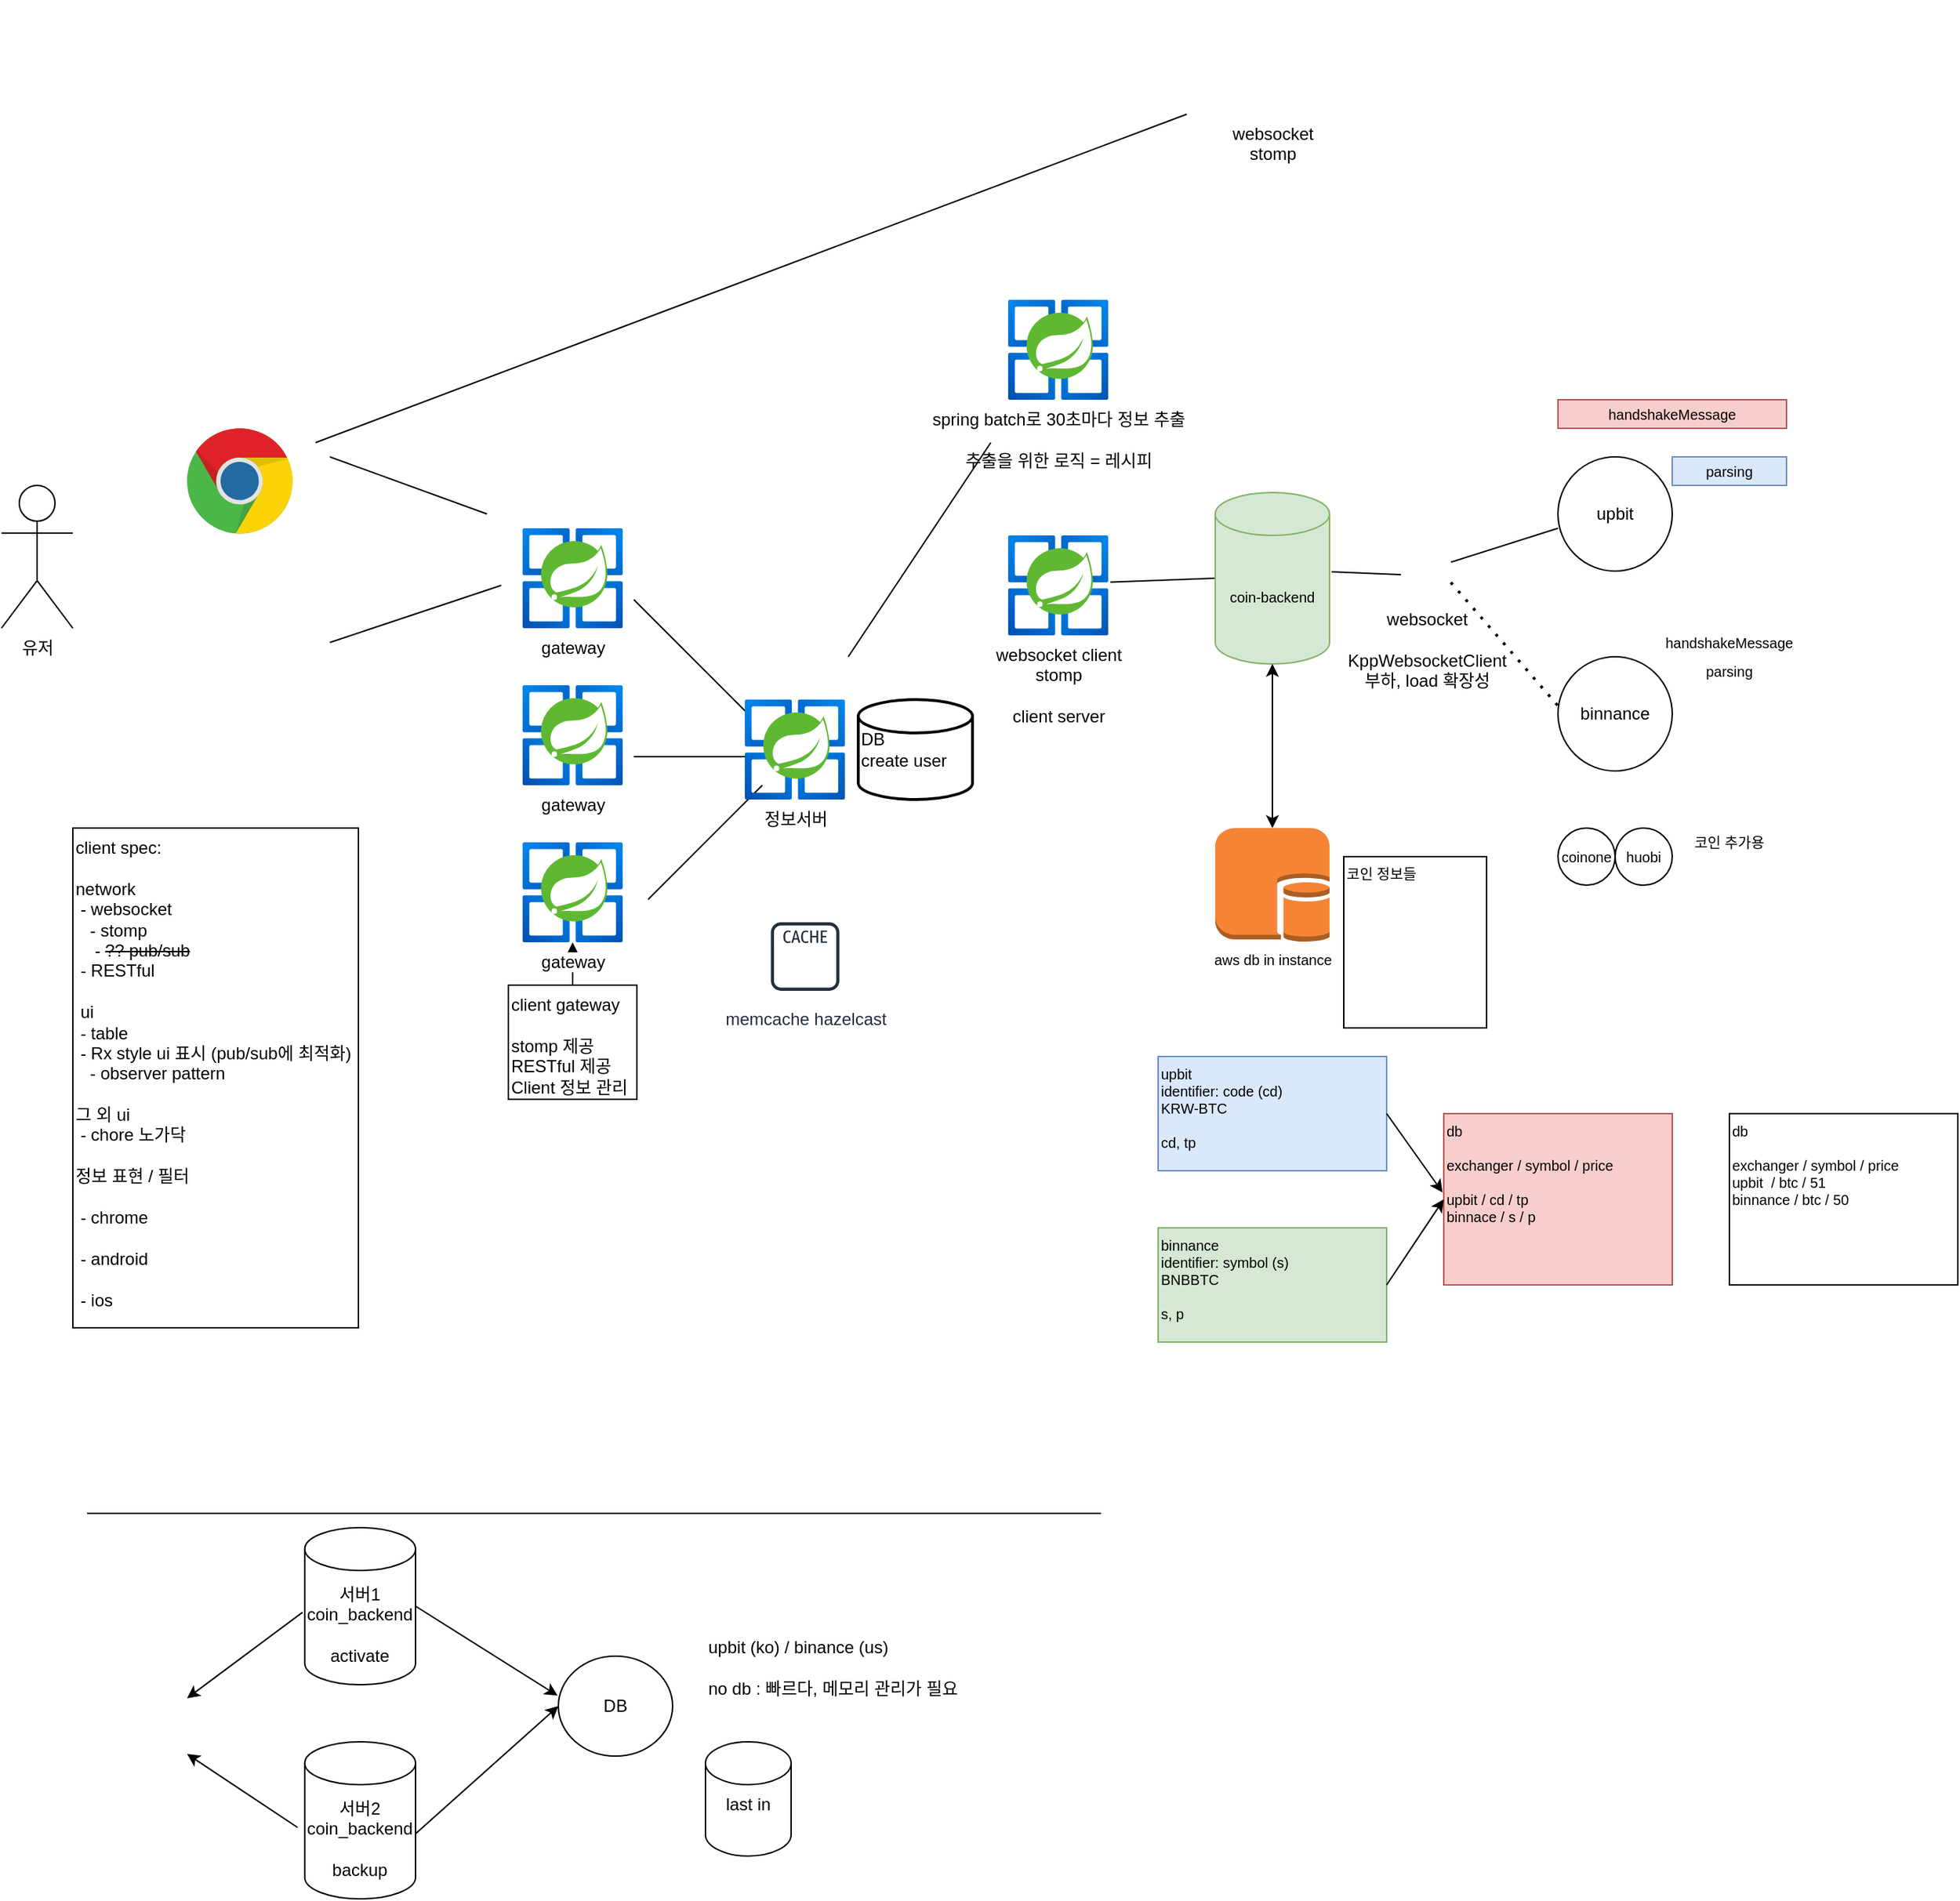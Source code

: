 <mxfile version="14.9.3" type="device"><diagram id="MfrwcYUPRsuYhZaAsXnw" name="Page-1"><mxGraphModel dx="1746" dy="2049" grid="1" gridSize="10" guides="1" tooltips="1" connect="1" arrows="1" fold="1" page="1" pageScale="1" pageWidth="850" pageHeight="1100" math="0" shadow="0"><root><mxCell id="0"/><mxCell id="1" parent="0"/><mxCell id="F0bUZJI3T8froH60MYZj-2" value="유저" style="shape=umlActor;verticalLabelPosition=bottom;verticalAlign=top;html=1;outlineConnect=0;" parent="1" vertex="1"><mxGeometry x="70" y="80" width="50" height="100" as="geometry"/></mxCell><mxCell id="F0bUZJI3T8froH60MYZj-5" value="" style="dashed=0;outlineConnect=0;html=1;align=center;labelPosition=center;verticalLabelPosition=bottom;verticalAlign=top;shape=mxgraph.weblogos.chrome" parent="1" vertex="1"><mxGeometry x="200" y="40" width="74.8" height="75.4" as="geometry"/></mxCell><mxCell id="F0bUZJI3T8froH60MYZj-6" value="" style="shape=image;html=1;verticalAlign=top;verticalLabelPosition=bottom;labelBackgroundColor=#ffffff;imageAspect=0;aspect=fixed;image=https://cdn3.iconfinder.com/data/icons/ultimate-social/150/26_android-128.png" parent="1" vertex="1"><mxGeometry x="192.4" y="120" width="90" height="90" as="geometry"/></mxCell><mxCell id="F0bUZJI3T8froH60MYZj-7" value="" style="shape=image;html=1;verticalAlign=top;verticalLabelPosition=bottom;labelBackgroundColor=#ffffff;imageAspect=0;aspect=fixed;image=https://cdn1.iconfinder.com/data/icons/system-black-circles/512/iOS-128.png" parent="1" vertex="1"><mxGeometry x="197.4" y="210" width="80" height="80" as="geometry"/></mxCell><mxCell id="F0bUZJI3T8froH60MYZj-8" value="client spec:&lt;br&gt;&lt;br&gt;network&lt;br&gt;&amp;nbsp;- websocket&lt;br&gt;&amp;nbsp; &amp;nbsp;- stomp&lt;br&gt;&amp;nbsp; &amp;nbsp; - &lt;strike&gt;?? pub/sub&lt;/strike&gt;&lt;br&gt;&amp;nbsp;- RESTful&lt;br&gt;&lt;br&gt;&amp;nbsp;ui&lt;br&gt;&amp;nbsp;- table&lt;br&gt;&amp;nbsp;- Rx style ui 표시 (pub/sub에 최적화)&lt;br&gt;&amp;nbsp; &amp;nbsp;- observer pattern&lt;br&gt;&lt;br&gt;그 외 ui&lt;br&gt;&amp;nbsp;- chore 노가닥&lt;br&gt;&lt;br&gt;정보 표현 / 필터&amp;nbsp;&lt;br&gt;&lt;br&gt;&amp;nbsp;- chrome&lt;br&gt;&lt;br&gt;&amp;nbsp;- android&lt;br&gt;&lt;br&gt;&amp;nbsp;- ios" style="rounded=0;whiteSpace=wrap;html=1;align=left;verticalAlign=top;" parent="1" vertex="1"><mxGeometry x="120" y="320" width="200" height="350" as="geometry"/></mxCell><mxCell id="F0bUZJI3T8froH60MYZj-9" value="gateway" style="aspect=fixed;html=1;points=[];align=center;image;fontSize=12;image=img/lib/azure2/compute/Azure_Spring_Cloud.svg;" parent="1" vertex="1"><mxGeometry x="432.81" y="110" width="74.38" height="70" as="geometry"/></mxCell><mxCell id="F0bUZJI3T8froH60MYZj-10" value="" style="endArrow=none;html=1;" parent="1" edge="1"><mxGeometry width="50" height="50" relative="1" as="geometry"><mxPoint x="300" y="60" as="sourcePoint"/><mxPoint x="410" y="100" as="targetPoint"/></mxGeometry></mxCell><mxCell id="F0bUZJI3T8froH60MYZj-11" value="" style="endArrow=none;html=1;" parent="1" edge="1"><mxGeometry width="50" height="50" relative="1" as="geometry"><mxPoint x="300" y="190" as="sourcePoint"/><mxPoint x="420" y="150" as="targetPoint"/></mxGeometry></mxCell><mxCell id="wuLwOvZrBhnyqyxHBXNX-1" value="" style="edgeStyle=orthogonalEdgeStyle;rounded=0;orthogonalLoop=1;jettySize=auto;html=1;" edge="1" parent="1" source="F0bUZJI3T8froH60MYZj-17" target="F0bUZJI3T8froH60MYZj-20"><mxGeometry relative="1" as="geometry"/></mxCell><mxCell id="F0bUZJI3T8froH60MYZj-17" value="client gateway&lt;br&gt;&lt;br&gt;&lt;span style=&quot;text-align: center ; background-color: rgb(255 , 255 , 255)&quot;&gt;stomp 제공&lt;/span&gt;&lt;br style=&quot;text-align: center&quot;&gt;&lt;span style=&quot;text-align: center ; background-color: rgb(255 , 255 , 255)&quot;&gt;RESTful 제공&lt;/span&gt;&lt;br style=&quot;text-align: center&quot;&gt;&lt;span style=&quot;text-align: center ; background-color: rgb(255 , 255 , 255)&quot;&gt;Client 정보 관리&amp;nbsp;&lt;/span&gt;" style="rounded=0;whiteSpace=wrap;html=1;align=left;verticalAlign=top;" parent="1" vertex="1"><mxGeometry x="425" y="430" width="90" height="80" as="geometry"/></mxCell><mxCell id="F0bUZJI3T8froH60MYZj-19" value="gateway" style="aspect=fixed;html=1;points=[];align=center;image;fontSize=12;image=img/lib/azure2/compute/Azure_Spring_Cloud.svg;" parent="1" vertex="1"><mxGeometry x="432.81" y="220" width="74.38" height="70" as="geometry"/></mxCell><mxCell id="F0bUZJI3T8froH60MYZj-20" value="gateway" style="aspect=fixed;html=1;points=[];align=center;image;fontSize=12;image=img/lib/azure2/compute/Azure_Spring_Cloud.svg;" parent="1" vertex="1"><mxGeometry x="432.81" y="330" width="74.38" height="70" as="geometry"/></mxCell><mxCell id="F0bUZJI3T8froH60MYZj-22" value="&lt;br&gt;DB&lt;br&gt;create user" style="strokeWidth=2;html=1;shape=mxgraph.flowchart.database;whiteSpace=wrap;align=left;verticalAlign=top;" parent="1" vertex="1"><mxGeometry x="670" y="230" width="80" height="70" as="geometry"/></mxCell><mxCell id="F0bUZJI3T8froH60MYZj-23" value="memcache hazelcast" style="outlineConnect=0;fontColor=#232F3E;gradientColor=none;strokeColor=#232F3E;fillColor=#ffffff;dashed=0;verticalLabelPosition=bottom;verticalAlign=top;align=center;html=1;fontSize=12;fontStyle=0;aspect=fixed;shape=mxgraph.aws4.resourceIcon;resIcon=mxgraph.aws4.cache_node;" parent="1" vertex="1"><mxGeometry x="602.81" y="380" width="60" height="60" as="geometry"/></mxCell><mxCell id="F0bUZJI3T8froH60MYZj-26" value="websocket client&lt;br&gt;stomp&lt;br&gt;&lt;br&gt;client server" style="aspect=fixed;html=1;points=[];align=center;image;fontSize=12;image=img/lib/azure2/compute/Azure_Spring_Cloud.svg;" parent="1" vertex="1"><mxGeometry x="772.81" y="115" width="74.38" height="70" as="geometry"/></mxCell><mxCell id="F0bUZJI3T8froH60MYZj-30" value="" style="endArrow=none;html=1;entryX=0;entryY=0.5;entryDx=0;entryDy=0;entryPerimeter=0;exitX=0.992;exitY=0.467;exitDx=0;exitDy=0;exitPerimeter=0;" parent="1" source="F0bUZJI3T8froH60MYZj-26" target="wuLwOvZrBhnyqyxHBXNX-14" edge="1"><mxGeometry width="50" height="50" relative="1" as="geometry"><mxPoint x="792.81" y="255" as="sourcePoint"/><mxPoint x="902.81" y="150" as="targetPoint"/></mxGeometry></mxCell><mxCell id="F0bUZJI3T8froH60MYZj-31" value="spring batch로 30초마다 정보 추출&lt;br&gt;&lt;br&gt;추출을 위한 로직 = 레시피" style="aspect=fixed;html=1;points=[];align=center;image;fontSize=12;image=img/lib/azure2/compute/Azure_Spring_Cloud.svg;" parent="1" vertex="1"><mxGeometry x="772.81" y="-50" width="74.38" height="70" as="geometry"/></mxCell><mxCell id="F0bUZJI3T8froH60MYZj-33" value="" style="endArrow=none;html=1;" parent="1" edge="1"><mxGeometry width="50" height="50" relative="1" as="geometry"><mxPoint x="663" y="200" as="sourcePoint"/><mxPoint x="762.81" y="50" as="targetPoint"/></mxGeometry></mxCell><mxCell id="F0bUZJI3T8froH60MYZj-34" value="" style="endArrow=none;html=1;" parent="1" edge="1"><mxGeometry width="50" height="50" relative="1" as="geometry"><mxPoint x="512.81" y="160" as="sourcePoint"/><mxPoint x="592.81" y="240" as="targetPoint"/></mxGeometry></mxCell><mxCell id="F0bUZJI3T8froH60MYZj-35" value="" style="endArrow=none;html=1;" parent="1" edge="1"><mxGeometry width="50" height="50" relative="1" as="geometry"><mxPoint x="512.81" y="270" as="sourcePoint"/><mxPoint x="592.81" y="270" as="targetPoint"/></mxGeometry></mxCell><mxCell id="F0bUZJI3T8froH60MYZj-36" value="" style="endArrow=none;html=1;" parent="1" edge="1"><mxGeometry width="50" height="50" relative="1" as="geometry"><mxPoint x="522.81" y="370" as="sourcePoint"/><mxPoint x="602.81" y="290" as="targetPoint"/></mxGeometry></mxCell><mxCell id="F0bUZJI3T8froH60MYZj-37" value="정보서버" style="aspect=fixed;html=1;points=[];align=center;image;fontSize=12;image=img/lib/azure2/compute/Azure_Spring_Cloud.svg;" parent="1" vertex="1"><mxGeometry x="588.43" y="230" width="74.38" height="70" as="geometry"/></mxCell><mxCell id="F0bUZJI3T8froH60MYZj-38" value="websocket&lt;br&gt;stomp" style="shape=image;html=1;verticalAlign=top;verticalLabelPosition=bottom;labelBackgroundColor=#ffffff;imageAspect=0;aspect=fixed;image=https://cdn0.iconfinder.com/data/icons/business-collection-2027/58/coin-10-128.png;imageBackground=#ffffff;" parent="1" vertex="1"><mxGeometry x="920" y="-260" width="80" height="80" as="geometry"/></mxCell><mxCell id="F0bUZJI3T8froH60MYZj-39" value="" style="endArrow=none;html=1;" parent="1" edge="1"><mxGeometry width="50" height="50" relative="1" as="geometry"><mxPoint x="290" y="50" as="sourcePoint"/><mxPoint x="900" y="-180" as="targetPoint"/></mxGeometry></mxCell><mxCell id="TltdE8Ugvq_6mEnm9OVa-1" value="" style="shape=image;html=1;verticalAlign=top;verticalLabelPosition=bottom;labelBackgroundColor=#ffffff;imageAspect=0;aspect=fixed;image=https://cdn3.iconfinder.com/data/icons/payment-method-1/64/_bitcoin-128.png" parent="1" vertex="1"><mxGeometry x="122" y="910" width="78" height="78" as="geometry"/></mxCell><mxCell id="TltdE8Ugvq_6mEnm9OVa-5" value="" style="endArrow=none;html=1;" parent="1" edge="1"><mxGeometry width="50" height="50" relative="1" as="geometry"><mxPoint x="130" y="800" as="sourcePoint"/><mxPoint x="840" y="800" as="targetPoint"/></mxGeometry></mxCell><mxCell id="TltdE8Ugvq_6mEnm9OVa-6" value="서버1&lt;br&gt;coin_backend&lt;br&gt;&lt;br&gt;activate" style="shape=cylinder3;whiteSpace=wrap;html=1;boundedLbl=1;backgroundOutline=1;size=15;" parent="1" vertex="1"><mxGeometry x="282.4" y="810" width="77.6" height="110" as="geometry"/></mxCell><mxCell id="TltdE8Ugvq_6mEnm9OVa-7" value="" style="endArrow=classic;html=1;entryX=1;entryY=0.25;entryDx=0;entryDy=0;exitX=-0.02;exitY=0.539;exitDx=0;exitDy=0;exitPerimeter=0;" parent="1" source="TltdE8Ugvq_6mEnm9OVa-6" target="TltdE8Ugvq_6mEnm9OVa-1" edge="1"><mxGeometry width="50" height="50" relative="1" as="geometry"><mxPoint x="240" y="900" as="sourcePoint"/><mxPoint x="290" y="850" as="targetPoint"/></mxGeometry></mxCell><mxCell id="TltdE8Ugvq_6mEnm9OVa-9" value="" style="endArrow=classic;html=1;entryX=1;entryY=0.75;entryDx=0;entryDy=0;exitX=0;exitY=0.5;exitDx=0;exitDy=0;exitPerimeter=0;" parent="1" target="TltdE8Ugvq_6mEnm9OVa-1" edge="1"><mxGeometry width="50" height="50" relative="1" as="geometry"><mxPoint x="277.4" y="1020" as="sourcePoint"/><mxPoint x="290" y="950" as="targetPoint"/></mxGeometry></mxCell><mxCell id="TltdE8Ugvq_6mEnm9OVa-10" value="서버2&lt;br&gt;coin_backend&lt;br&gt;&lt;br&gt;backup" style="shape=cylinder3;whiteSpace=wrap;html=1;boundedLbl=1;backgroundOutline=1;size=15;" parent="1" vertex="1"><mxGeometry x="282.4" y="960" width="77.6" height="110" as="geometry"/></mxCell><mxCell id="TltdE8Ugvq_6mEnm9OVa-11" value="DB" style="ellipse;whiteSpace=wrap;html=1;" parent="1" vertex="1"><mxGeometry x="460" y="900" width="80" height="70" as="geometry"/></mxCell><mxCell id="TltdE8Ugvq_6mEnm9OVa-12" value="" style="endArrow=classic;html=1;exitX=1;exitY=0.5;exitDx=0;exitDy=0;exitPerimeter=0;entryX=-0.007;entryY=0.395;entryDx=0;entryDy=0;entryPerimeter=0;" parent="1" source="TltdE8Ugvq_6mEnm9OVa-6" target="TltdE8Ugvq_6mEnm9OVa-11" edge="1"><mxGeometry width="50" height="50" relative="1" as="geometry"><mxPoint x="380" y="880" as="sourcePoint"/><mxPoint x="430" y="830" as="targetPoint"/></mxGeometry></mxCell><mxCell id="TltdE8Ugvq_6mEnm9OVa-13" value="" style="endArrow=classic;html=1;entryX=0;entryY=0.5;entryDx=0;entryDy=0;exitX=1.004;exitY=0.583;exitDx=0;exitDy=0;exitPerimeter=0;" parent="1" source="TltdE8Ugvq_6mEnm9OVa-10" target="TltdE8Ugvq_6mEnm9OVa-11" edge="1"><mxGeometry width="50" height="50" relative="1" as="geometry"><mxPoint x="400" y="1010" as="sourcePoint"/><mxPoint x="450" y="960" as="targetPoint"/></mxGeometry></mxCell><mxCell id="TltdE8Ugvq_6mEnm9OVa-18" value="upbit (ko) / binance (us)&lt;br&gt;&lt;br&gt;no db : 빠르다, 메모리 관리가 필요" style="text;html=1;strokeColor=none;fillColor=none;align=left;verticalAlign=top;whiteSpace=wrap;rounded=0;" parent="1" vertex="1"><mxGeometry x="563" y="880" width="197" height="80" as="geometry"/></mxCell><mxCell id="TltdE8Ugvq_6mEnm9OVa-19" value="last in" style="shape=cylinder3;whiteSpace=wrap;html=1;boundedLbl=1;backgroundOutline=1;size=15;verticalAlign=top;" parent="1" vertex="1"><mxGeometry x="563" y="960" width="60" height="80" as="geometry"/></mxCell><mxCell id="wuLwOvZrBhnyqyxHBXNX-2" value="upbit" style="ellipse;whiteSpace=wrap;html=1;" vertex="1" parent="1"><mxGeometry x="1160" y="60" width="80" height="80" as="geometry"/></mxCell><mxCell id="wuLwOvZrBhnyqyxHBXNX-3" value="binnance" style="ellipse;whiteSpace=wrap;html=1;" vertex="1" parent="1"><mxGeometry x="1160" y="200" width="80" height="80" as="geometry"/></mxCell><mxCell id="wuLwOvZrBhnyqyxHBXNX-4" value="coinone" style="ellipse;whiteSpace=wrap;html=1;fontSize=10;" vertex="1" parent="1"><mxGeometry x="1160" y="320" width="40" height="40" as="geometry"/></mxCell><mxCell id="wuLwOvZrBhnyqyxHBXNX-5" value="huobi" style="ellipse;whiteSpace=wrap;html=1;fontSize=10;" vertex="1" parent="1"><mxGeometry x="1200" y="320" width="40" height="40" as="geometry"/></mxCell><mxCell id="wuLwOvZrBhnyqyxHBXNX-6" value="코인 추가용" style="text;html=1;strokeColor=none;fillColor=none;align=center;verticalAlign=middle;whiteSpace=wrap;rounded=0;fontSize=10;" vertex="1" parent="1"><mxGeometry x="1240" y="320" width="80" height="20" as="geometry"/></mxCell><mxCell id="wuLwOvZrBhnyqyxHBXNX-7" value="handshakeMessage" style="text;html=1;strokeColor=#b85450;fillColor=#f8cecc;align=center;verticalAlign=middle;whiteSpace=wrap;rounded=0;fontSize=10;" vertex="1" parent="1"><mxGeometry x="1160" y="20" width="160" height="20" as="geometry"/></mxCell><mxCell id="wuLwOvZrBhnyqyxHBXNX-8" value="handshakeMessage" style="text;html=1;strokeColor=none;fillColor=none;align=center;verticalAlign=middle;whiteSpace=wrap;rounded=0;fontSize=10;" vertex="1" parent="1"><mxGeometry x="1200" y="180" width="160" height="20" as="geometry"/></mxCell><mxCell id="wuLwOvZrBhnyqyxHBXNX-9" value="parsing" style="text;html=1;strokeColor=#6c8ebf;fillColor=#dae8fc;align=center;verticalAlign=middle;whiteSpace=wrap;rounded=0;fontSize=10;" vertex="1" parent="1"><mxGeometry x="1240" y="60" width="80" height="20" as="geometry"/></mxCell><mxCell id="wuLwOvZrBhnyqyxHBXNX-10" value="parsing" style="text;html=1;strokeColor=none;fillColor=none;align=center;verticalAlign=middle;whiteSpace=wrap;rounded=0;fontSize=10;" vertex="1" parent="1"><mxGeometry x="1240" y="200" width="80" height="20" as="geometry"/></mxCell><mxCell id="wuLwOvZrBhnyqyxHBXNX-11" value="" style="endArrow=none;html=1;fontSize=10;exitX=1.018;exitY=0.462;exitDx=0;exitDy=0;exitPerimeter=0;entryX=0;entryY=0.5;entryDx=0;entryDy=0;entryPerimeter=0;" edge="1" parent="1" source="wuLwOvZrBhnyqyxHBXNX-14" target="wuLwOvZrBhnyqyxHBXNX-16"><mxGeometry width="50" height="50" relative="1" as="geometry"><mxPoint x="980" y="110" as="sourcePoint"/><mxPoint x="1030" y="100" as="targetPoint"/></mxGeometry></mxCell><mxCell id="wuLwOvZrBhnyqyxHBXNX-14" value="coin-backend" style="shape=cylinder3;whiteSpace=wrap;html=1;boundedLbl=1;backgroundOutline=1;size=15;fontSize=10;fillColor=#d5e8d4;strokeColor=#82b366;" vertex="1" parent="1"><mxGeometry x="920" y="85" width="80" height="120" as="geometry"/></mxCell><mxCell id="wuLwOvZrBhnyqyxHBXNX-16" value="websocket&lt;br&gt;&lt;br&gt;KppWebsocketClient&lt;br&gt;부하, load 확장성" style="shape=image;html=1;verticalAlign=top;verticalLabelPosition=bottom;labelBackgroundColor=#ffffff;imageAspect=0;aspect=fixed;image=https://cdn0.iconfinder.com/data/icons/business-collection-2027/58/coin-10-128.png;imageBackground=#ffffff;" vertex="1" parent="1"><mxGeometry x="1050" y="125" width="35" height="35" as="geometry"/></mxCell><mxCell id="wuLwOvZrBhnyqyxHBXNX-17" value="" style="endArrow=none;html=1;fontSize=10;exitX=1;exitY=0.25;exitDx=0;exitDy=0;entryX=0;entryY=0.625;entryDx=0;entryDy=0;entryPerimeter=0;" edge="1" parent="1" source="wuLwOvZrBhnyqyxHBXNX-16" target="wuLwOvZrBhnyqyxHBXNX-2"><mxGeometry width="50" height="50" relative="1" as="geometry"><mxPoint x="1100" y="160" as="sourcePoint"/><mxPoint x="1120" y="130" as="targetPoint"/></mxGeometry></mxCell><mxCell id="wuLwOvZrBhnyqyxHBXNX-19" value="" style="endArrow=none;dashed=1;html=1;dashPattern=1 3;strokeWidth=2;fontSize=10;entryX=0.971;entryY=0.625;entryDx=0;entryDy=0;entryPerimeter=0;exitX=-0.004;exitY=0.425;exitDx=0;exitDy=0;exitPerimeter=0;" edge="1" parent="1" source="wuLwOvZrBhnyqyxHBXNX-3" target="wuLwOvZrBhnyqyxHBXNX-16"><mxGeometry width="50" height="50" relative="1" as="geometry"><mxPoint x="1130" y="220" as="sourcePoint"/><mxPoint x="1180" y="170" as="targetPoint"/></mxGeometry></mxCell><mxCell id="wuLwOvZrBhnyqyxHBXNX-20" value="aws db in instance" style="outlineConnect=0;dashed=0;verticalLabelPosition=bottom;verticalAlign=top;align=center;html=1;shape=mxgraph.aws3.db_on_instance;fillColor=#F58534;gradientColor=none;fontSize=10;" vertex="1" parent="1"><mxGeometry x="920" y="320" width="80" height="80" as="geometry"/></mxCell><mxCell id="wuLwOvZrBhnyqyxHBXNX-22" value="" style="endArrow=classic;startArrow=classic;html=1;fontSize=10;entryX=0.5;entryY=1;entryDx=0;entryDy=0;entryPerimeter=0;" edge="1" parent="1" source="wuLwOvZrBhnyqyxHBXNX-20" target="wuLwOvZrBhnyqyxHBXNX-14"><mxGeometry width="50" height="50" relative="1" as="geometry"><mxPoint x="950" y="280" as="sourcePoint"/><mxPoint x="970" y="240" as="targetPoint"/></mxGeometry></mxCell><mxCell id="wuLwOvZrBhnyqyxHBXNX-23" value="코인 정보들&lt;br&gt;" style="rounded=0;whiteSpace=wrap;html=1;fontSize=10;verticalAlign=top;align=left;" vertex="1" parent="1"><mxGeometry x="1010" y="340" width="100" height="120" as="geometry"/></mxCell><mxCell id="wuLwOvZrBhnyqyxHBXNX-24" value="upbit&lt;br&gt;identifier: code (cd)&lt;br&gt;KRW-BTC&lt;br&gt;&lt;br&gt;cd, tp" style="rounded=0;whiteSpace=wrap;html=1;fontSize=10;align=left;verticalAlign=top;fillColor=#dae8fc;strokeColor=#6c8ebf;" vertex="1" parent="1"><mxGeometry x="880" y="480" width="160" height="80" as="geometry"/></mxCell><mxCell id="wuLwOvZrBhnyqyxHBXNX-25" value="binnance&lt;br&gt;identifier: symbol (s)&lt;br&gt;BNBBTC&lt;br&gt;&lt;br&gt;s, p" style="rounded=0;whiteSpace=wrap;html=1;fontSize=10;align=left;verticalAlign=top;fillColor=#d5e8d4;strokeColor=#82b366;" vertex="1" parent="1"><mxGeometry x="880" y="600" width="160" height="80" as="geometry"/></mxCell><mxCell id="wuLwOvZrBhnyqyxHBXNX-26" value="db&lt;br&gt;&lt;br&gt;exchanger / symbol / price&lt;br&gt;&lt;br&gt;upbit / cd / tp&lt;br&gt;binnace / s / p" style="rounded=0;whiteSpace=wrap;html=1;fontSize=10;align=left;verticalAlign=top;fillColor=#f8cecc;strokeColor=#b85450;" vertex="1" parent="1"><mxGeometry x="1080" y="520" width="160" height="120" as="geometry"/></mxCell><mxCell id="wuLwOvZrBhnyqyxHBXNX-27" value="db&lt;br&gt;&lt;br&gt;exchanger / symbol / price&lt;br&gt;upbit&amp;nbsp; / btc / 51&lt;br&gt;binnance / btc / 50" style="rounded=0;whiteSpace=wrap;html=1;fontSize=10;align=left;verticalAlign=top;" vertex="1" parent="1"><mxGeometry x="1280" y="520" width="160" height="120" as="geometry"/></mxCell><mxCell id="wuLwOvZrBhnyqyxHBXNX-28" value="" style="endArrow=classic;html=1;fontSize=10;exitX=1;exitY=0.5;exitDx=0;exitDy=0;entryX=-0.005;entryY=0.46;entryDx=0;entryDy=0;entryPerimeter=0;" edge="1" parent="1" source="wuLwOvZrBhnyqyxHBXNX-24" target="wuLwOvZrBhnyqyxHBXNX-26"><mxGeometry width="50" height="50" relative="1" as="geometry"><mxPoint x="1050" y="570" as="sourcePoint"/><mxPoint x="1100" y="520" as="targetPoint"/></mxGeometry></mxCell><mxCell id="wuLwOvZrBhnyqyxHBXNX-29" value="" style="endArrow=classic;html=1;fontSize=10;exitX=1;exitY=0.5;exitDx=0;exitDy=0;entryX=0;entryY=0.5;entryDx=0;entryDy=0;" edge="1" parent="1" source="wuLwOvZrBhnyqyxHBXNX-25" target="wuLwOvZrBhnyqyxHBXNX-26"><mxGeometry width="50" height="50" relative="1" as="geometry"><mxPoint x="1060" y="670" as="sourcePoint"/><mxPoint x="1110" y="620" as="targetPoint"/></mxGeometry></mxCell></root></mxGraphModel></diagram></mxfile>